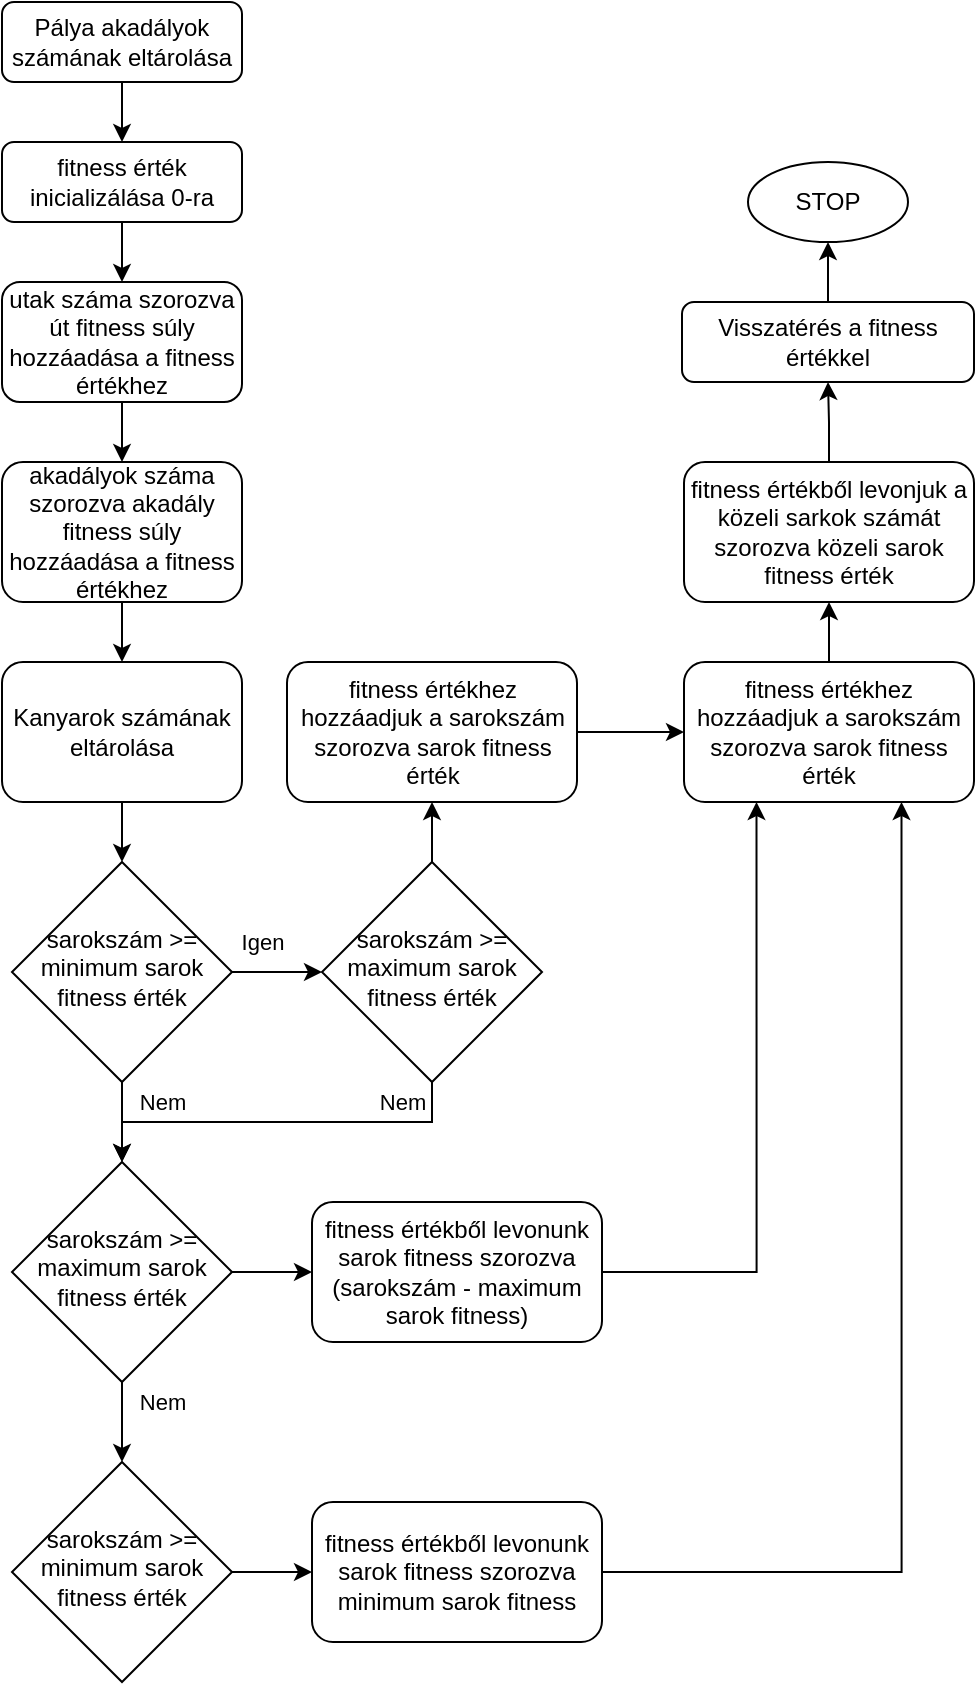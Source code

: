 <mxfile version="20.3.0" type="device"><diagram id="C5RBs43oDa-KdzZeNtuy" name="Page-1"><mxGraphModel dx="1422" dy="865" grid="1" gridSize="10" guides="1" tooltips="1" connect="1" arrows="1" fold="1" page="1" pageScale="1" pageWidth="827" pageHeight="1169" math="0" shadow="0"><root><mxCell id="WIyWlLk6GJQsqaUBKTNV-0"/><mxCell id="WIyWlLk6GJQsqaUBKTNV-1" parent="WIyWlLk6GJQsqaUBKTNV-0"/><mxCell id="UA36WCoRURCaaSNZLmZ6-1" style="edgeStyle=orthogonalEdgeStyle;rounded=0;orthogonalLoop=1;jettySize=auto;html=1;exitX=0.5;exitY=1;exitDx=0;exitDy=0;entryX=0.5;entryY=0;entryDx=0;entryDy=0;" parent="WIyWlLk6GJQsqaUBKTNV-1" source="WIyWlLk6GJQsqaUBKTNV-3" target="UA36WCoRURCaaSNZLmZ6-0" edge="1"><mxGeometry relative="1" as="geometry"/></mxCell><mxCell id="WIyWlLk6GJQsqaUBKTNV-3" value="Pálya akadályok számának eltárolása" style="rounded=1;whiteSpace=wrap;html=1;fontSize=12;glass=0;strokeWidth=1;shadow=0;" parent="WIyWlLk6GJQsqaUBKTNV-1" vertex="1"><mxGeometry width="120" height="40" as="geometry"/></mxCell><mxCell id="UA36WCoRURCaaSNZLmZ6-9" value="Igen" style="edgeStyle=orthogonalEdgeStyle;rounded=0;orthogonalLoop=1;jettySize=auto;html=1;" parent="WIyWlLk6GJQsqaUBKTNV-1" source="WIyWlLk6GJQsqaUBKTNV-6" target="UA36WCoRURCaaSNZLmZ6-8" edge="1"><mxGeometry x="-0.333" y="15" relative="1" as="geometry"><mxPoint as="offset"/></mxGeometry></mxCell><mxCell id="UA36WCoRURCaaSNZLmZ6-12" value="Nem" style="edgeStyle=orthogonalEdgeStyle;rounded=0;orthogonalLoop=1;jettySize=auto;html=1;exitX=0.5;exitY=1;exitDx=0;exitDy=0;entryX=0.5;entryY=0;entryDx=0;entryDy=0;" parent="WIyWlLk6GJQsqaUBKTNV-1" source="WIyWlLk6GJQsqaUBKTNV-6" target="UA36WCoRURCaaSNZLmZ6-11" edge="1"><mxGeometry x="-0.5" y="20" relative="1" as="geometry"><mxPoint as="offset"/></mxGeometry></mxCell><mxCell id="WIyWlLk6GJQsqaUBKTNV-6" value="sarokszám &amp;gt;= minimum sarok fitness érték" style="rhombus;whiteSpace=wrap;html=1;shadow=0;fontFamily=Helvetica;fontSize=12;align=center;strokeWidth=1;spacing=6;spacingTop=-4;" parent="WIyWlLk6GJQsqaUBKTNV-1" vertex="1"><mxGeometry x="5" y="430" width="110" height="110" as="geometry"/></mxCell><mxCell id="UA36WCoRURCaaSNZLmZ6-3" style="edgeStyle=orthogonalEdgeStyle;rounded=0;orthogonalLoop=1;jettySize=auto;html=1;exitX=0.5;exitY=1;exitDx=0;exitDy=0;entryX=0.5;entryY=0;entryDx=0;entryDy=0;" parent="WIyWlLk6GJQsqaUBKTNV-1" source="UA36WCoRURCaaSNZLmZ6-0" target="UA36WCoRURCaaSNZLmZ6-2" edge="1"><mxGeometry relative="1" as="geometry"/></mxCell><mxCell id="UA36WCoRURCaaSNZLmZ6-0" value="fitness érték inicializálása 0-ra" style="rounded=1;whiteSpace=wrap;html=1;fontSize=12;glass=0;strokeWidth=1;shadow=0;" parent="WIyWlLk6GJQsqaUBKTNV-1" vertex="1"><mxGeometry y="70" width="120" height="40" as="geometry"/></mxCell><mxCell id="UA36WCoRURCaaSNZLmZ6-5" value="" style="edgeStyle=orthogonalEdgeStyle;rounded=0;orthogonalLoop=1;jettySize=auto;html=1;" parent="WIyWlLk6GJQsqaUBKTNV-1" source="UA36WCoRURCaaSNZLmZ6-2" target="UA36WCoRURCaaSNZLmZ6-4" edge="1"><mxGeometry relative="1" as="geometry"/></mxCell><mxCell id="UA36WCoRURCaaSNZLmZ6-2" value="utak száma szorozva út fitness súly hozzáadása a fitness értékhez" style="rounded=1;whiteSpace=wrap;html=1;fontSize=12;glass=0;strokeWidth=1;shadow=0;" parent="WIyWlLk6GJQsqaUBKTNV-1" vertex="1"><mxGeometry y="140" width="120" height="60" as="geometry"/></mxCell><mxCell id="UA36WCoRURCaaSNZLmZ6-7" value="" style="edgeStyle=orthogonalEdgeStyle;rounded=0;orthogonalLoop=1;jettySize=auto;html=1;" parent="WIyWlLk6GJQsqaUBKTNV-1" source="UA36WCoRURCaaSNZLmZ6-4" target="UA36WCoRURCaaSNZLmZ6-6" edge="1"><mxGeometry relative="1" as="geometry"/></mxCell><mxCell id="UA36WCoRURCaaSNZLmZ6-4" value="akadályok száma szorozva akadály fitness súly hozzáadása a fitness értékhez" style="rounded=1;whiteSpace=wrap;html=1;fontSize=12;glass=0;strokeWidth=1;shadow=0;" parent="WIyWlLk6GJQsqaUBKTNV-1" vertex="1"><mxGeometry y="230" width="120" height="70" as="geometry"/></mxCell><mxCell id="UA36WCoRURCaaSNZLmZ6-10" value="" style="edgeStyle=orthogonalEdgeStyle;rounded=0;orthogonalLoop=1;jettySize=auto;html=1;" parent="WIyWlLk6GJQsqaUBKTNV-1" source="UA36WCoRURCaaSNZLmZ6-6" target="WIyWlLk6GJQsqaUBKTNV-6" edge="1"><mxGeometry relative="1" as="geometry"/></mxCell><mxCell id="UA36WCoRURCaaSNZLmZ6-6" value="Kanyarok számának eltárolása" style="rounded=1;whiteSpace=wrap;html=1;fontSize=12;glass=0;strokeWidth=1;shadow=0;" parent="WIyWlLk6GJQsqaUBKTNV-1" vertex="1"><mxGeometry y="330" width="120" height="70" as="geometry"/></mxCell><mxCell id="UA36WCoRURCaaSNZLmZ6-13" value="Nem" style="edgeStyle=orthogonalEdgeStyle;rounded=0;orthogonalLoop=1;jettySize=auto;html=1;exitX=0.5;exitY=1;exitDx=0;exitDy=0;" parent="WIyWlLk6GJQsqaUBKTNV-1" source="UA36WCoRURCaaSNZLmZ6-8" target="UA36WCoRURCaaSNZLmZ6-11" edge="1"><mxGeometry x="-0.641" y="-10" relative="1" as="geometry"><mxPoint as="offset"/></mxGeometry></mxCell><mxCell id="UA36WCoRURCaaSNZLmZ6-21" value="" style="edgeStyle=orthogonalEdgeStyle;rounded=0;orthogonalLoop=1;jettySize=auto;html=1;" parent="WIyWlLk6GJQsqaUBKTNV-1" source="UA36WCoRURCaaSNZLmZ6-8" target="UA36WCoRURCaaSNZLmZ6-20" edge="1"><mxGeometry relative="1" as="geometry"/></mxCell><mxCell id="UA36WCoRURCaaSNZLmZ6-8" value="sarokszám &amp;gt;= maximum sarok fitness érték" style="rhombus;whiteSpace=wrap;html=1;shadow=0;fontFamily=Helvetica;fontSize=12;align=center;strokeWidth=1;spacing=6;spacingTop=-4;" parent="WIyWlLk6GJQsqaUBKTNV-1" vertex="1"><mxGeometry x="160" y="430" width="110" height="110" as="geometry"/></mxCell><mxCell id="UA36WCoRURCaaSNZLmZ6-15" value="Nem" style="edgeStyle=orthogonalEdgeStyle;rounded=0;orthogonalLoop=1;jettySize=auto;html=1;" parent="WIyWlLk6GJQsqaUBKTNV-1" source="UA36WCoRURCaaSNZLmZ6-11" target="UA36WCoRURCaaSNZLmZ6-14" edge="1"><mxGeometry x="-0.5" y="20" relative="1" as="geometry"><mxPoint as="offset"/></mxGeometry></mxCell><mxCell id="UA36WCoRURCaaSNZLmZ6-17" value="" style="edgeStyle=orthogonalEdgeStyle;rounded=0;orthogonalLoop=1;jettySize=auto;html=1;" parent="WIyWlLk6GJQsqaUBKTNV-1" source="UA36WCoRURCaaSNZLmZ6-11" target="UA36WCoRURCaaSNZLmZ6-16" edge="1"><mxGeometry relative="1" as="geometry"/></mxCell><mxCell id="UA36WCoRURCaaSNZLmZ6-11" value="sarokszám &amp;gt;= maximum sarok fitness érték" style="rhombus;whiteSpace=wrap;html=1;shadow=0;fontFamily=Helvetica;fontSize=12;align=center;strokeWidth=1;spacing=6;spacingTop=-4;" parent="WIyWlLk6GJQsqaUBKTNV-1" vertex="1"><mxGeometry x="5" y="580" width="110" height="110" as="geometry"/></mxCell><mxCell id="UA36WCoRURCaaSNZLmZ6-19" value="" style="edgeStyle=orthogonalEdgeStyle;rounded=0;orthogonalLoop=1;jettySize=auto;html=1;" parent="WIyWlLk6GJQsqaUBKTNV-1" source="UA36WCoRURCaaSNZLmZ6-14" target="UA36WCoRURCaaSNZLmZ6-18" edge="1"><mxGeometry relative="1" as="geometry"/></mxCell><mxCell id="UA36WCoRURCaaSNZLmZ6-14" value="sarokszám &amp;gt;= minimum sarok fitness érték" style="rhombus;whiteSpace=wrap;html=1;shadow=0;fontFamily=Helvetica;fontSize=12;align=center;strokeWidth=1;spacing=6;spacingTop=-4;" parent="WIyWlLk6GJQsqaUBKTNV-1" vertex="1"><mxGeometry x="5" y="730" width="110" height="110" as="geometry"/></mxCell><mxCell id="UA36WCoRURCaaSNZLmZ6-24" style="edgeStyle=orthogonalEdgeStyle;rounded=0;orthogonalLoop=1;jettySize=auto;html=1;exitX=1;exitY=0.5;exitDx=0;exitDy=0;entryX=0.25;entryY=1;entryDx=0;entryDy=0;" parent="WIyWlLk6GJQsqaUBKTNV-1" source="UA36WCoRURCaaSNZLmZ6-16" target="UA36WCoRURCaaSNZLmZ6-22" edge="1"><mxGeometry relative="1" as="geometry"/></mxCell><mxCell id="UA36WCoRURCaaSNZLmZ6-16" value="fitness értékből levonunk sarok fitness szorozva (sarokszám - maximum sarok fitness)" style="rounded=1;whiteSpace=wrap;html=1;fontSize=12;glass=0;strokeWidth=1;shadow=0;" parent="WIyWlLk6GJQsqaUBKTNV-1" vertex="1"><mxGeometry x="155" y="600" width="145" height="70" as="geometry"/></mxCell><mxCell id="UA36WCoRURCaaSNZLmZ6-25" style="edgeStyle=orthogonalEdgeStyle;rounded=0;orthogonalLoop=1;jettySize=auto;html=1;exitX=1;exitY=0.5;exitDx=0;exitDy=0;entryX=0.75;entryY=1;entryDx=0;entryDy=0;" parent="WIyWlLk6GJQsqaUBKTNV-1" source="UA36WCoRURCaaSNZLmZ6-18" target="UA36WCoRURCaaSNZLmZ6-22" edge="1"><mxGeometry relative="1" as="geometry"/></mxCell><mxCell id="UA36WCoRURCaaSNZLmZ6-18" value="fitness értékből levonunk sarok fitness szorozva minimum sarok fitness" style="rounded=1;whiteSpace=wrap;html=1;fontSize=12;glass=0;strokeWidth=1;shadow=0;" parent="WIyWlLk6GJQsqaUBKTNV-1" vertex="1"><mxGeometry x="155" y="750" width="145" height="70" as="geometry"/></mxCell><mxCell id="UA36WCoRURCaaSNZLmZ6-23" style="edgeStyle=orthogonalEdgeStyle;rounded=0;orthogonalLoop=1;jettySize=auto;html=1;exitX=1;exitY=0.5;exitDx=0;exitDy=0;entryX=0;entryY=0.5;entryDx=0;entryDy=0;" parent="WIyWlLk6GJQsqaUBKTNV-1" source="UA36WCoRURCaaSNZLmZ6-20" target="UA36WCoRURCaaSNZLmZ6-22" edge="1"><mxGeometry relative="1" as="geometry"/></mxCell><mxCell id="UA36WCoRURCaaSNZLmZ6-20" value="fitness értékhez hozzáadjuk a sarokszám szorozva sarok fitness érték" style="rounded=1;whiteSpace=wrap;html=1;fontSize=12;glass=0;strokeWidth=1;shadow=0;" parent="WIyWlLk6GJQsqaUBKTNV-1" vertex="1"><mxGeometry x="142.5" y="330" width="145" height="70" as="geometry"/></mxCell><mxCell id="UA36WCoRURCaaSNZLmZ6-27" value="" style="edgeStyle=orthogonalEdgeStyle;rounded=0;orthogonalLoop=1;jettySize=auto;html=1;" parent="WIyWlLk6GJQsqaUBKTNV-1" source="UA36WCoRURCaaSNZLmZ6-22" target="UA36WCoRURCaaSNZLmZ6-26" edge="1"><mxGeometry relative="1" as="geometry"/></mxCell><mxCell id="UA36WCoRURCaaSNZLmZ6-22" value="fitness értékhez hozzáadjuk a sarokszám szorozva sarok fitness érték" style="rounded=1;whiteSpace=wrap;html=1;fontSize=12;glass=0;strokeWidth=1;shadow=0;" parent="WIyWlLk6GJQsqaUBKTNV-1" vertex="1"><mxGeometry x="341" y="330" width="145" height="70" as="geometry"/></mxCell><mxCell id="UA36WCoRURCaaSNZLmZ6-29" value="" style="edgeStyle=orthogonalEdgeStyle;rounded=0;orthogonalLoop=1;jettySize=auto;html=1;" parent="WIyWlLk6GJQsqaUBKTNV-1" source="UA36WCoRURCaaSNZLmZ6-26" target="UA36WCoRURCaaSNZLmZ6-28" edge="1"><mxGeometry relative="1" as="geometry"/></mxCell><mxCell id="UA36WCoRURCaaSNZLmZ6-26" value="fitness értékből levonjuk a közeli sarkok számát szorozva közeli sarok fitness érték" style="rounded=1;whiteSpace=wrap;html=1;fontSize=12;glass=0;strokeWidth=1;shadow=0;" parent="WIyWlLk6GJQsqaUBKTNV-1" vertex="1"><mxGeometry x="341" y="230" width="145" height="70" as="geometry"/></mxCell><mxCell id="UA36WCoRURCaaSNZLmZ6-31" value="" style="edgeStyle=orthogonalEdgeStyle;rounded=0;orthogonalLoop=1;jettySize=auto;html=1;" parent="WIyWlLk6GJQsqaUBKTNV-1" source="UA36WCoRURCaaSNZLmZ6-28" target="UA36WCoRURCaaSNZLmZ6-30" edge="1"><mxGeometry relative="1" as="geometry"/></mxCell><mxCell id="UA36WCoRURCaaSNZLmZ6-28" value="Visszatérés a fitness értékkel" style="rounded=1;whiteSpace=wrap;html=1;fontSize=12;glass=0;strokeWidth=1;shadow=0;" parent="WIyWlLk6GJQsqaUBKTNV-1" vertex="1"><mxGeometry x="340" y="150" width="146" height="40" as="geometry"/></mxCell><mxCell id="UA36WCoRURCaaSNZLmZ6-30" value="STOP" style="ellipse;whiteSpace=wrap;html=1;" parent="WIyWlLk6GJQsqaUBKTNV-1" vertex="1"><mxGeometry x="373" y="80" width="80" height="40" as="geometry"/></mxCell></root></mxGraphModel></diagram></mxfile>